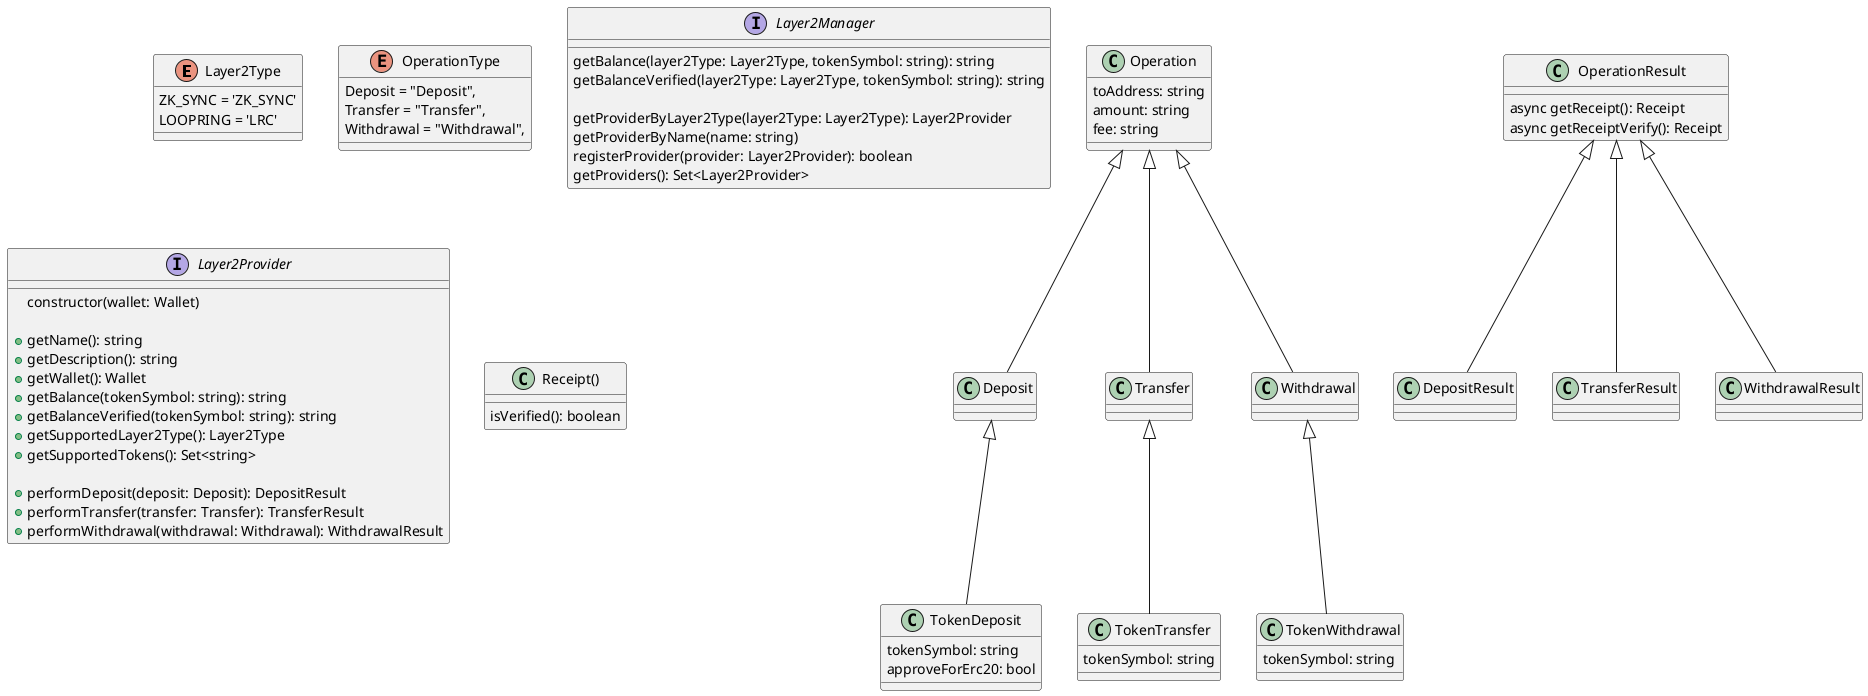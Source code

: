 @startuml covid sos datamodel

enum Layer2Type {
  ZK_SYNC = 'ZK_SYNC'
  LOOPRING = 'LRC'
}

enum OperationType {
  Deposit = "Deposit",
  Transfer = "Transfer",
  Withdrawal = "Withdrawal",
}

class Operation {
  toAddress: string
  amount: string
  fee: string
}

class Deposit {
}
Operation <|-- Deposit
class TokenDeposit {
  tokenSymbol: string
  approveForErc20: bool
}
Deposit <|-- TokenDeposit

class Transfer {
}
Operation <|-- Transfer
class TokenTransfer {
  tokenSymbol: string
}
Transfer <|-- TokenTransfer

class Withdrawal {
}
Operation <|-- Withdrawal
class TokenWithdrawal {
  tokenSymbol: string
}
Withdrawal <|-- TokenWithdrawal


interface Layer2Manager {
  getBalance(layer2Type: Layer2Type, tokenSymbol: string): string
  getBalanceVerified(layer2Type: Layer2Type, tokenSymbol: string): string

  getProviderByLayer2Type(layer2Type: Layer2Type): Layer2Provider
  getProviderByName(name: string)
  registerProvider(provider: Layer2Provider): boolean
  getProviders(): Set<Layer2Provider>
}

interface Layer2Provider {
  constructor(wallet: Wallet)

  + getName(): string
  + getDescription(): string
  + getWallet(): Wallet
  + getBalance(tokenSymbol: string): string
  + getBalanceVerified(tokenSymbol: string): string
  + getSupportedLayer2Type(): Layer2Type
  + getSupportedTokens(): Set<string>

  + performDeposit(deposit: Deposit): DepositResult
  + performTransfer(transfer: Transfer): TransferResult
  + performWithdrawal(withdrawal: Withdrawal): WithdrawalResult
}

class OperationResult {
  async getReceipt(): Receipt
  async getReceiptVerify(): Receipt
}

class DepositResult {
}
OperationResult <|-- DepositResult

class TransferResult {
}
OperationResult <|-- TransferResult

class WithdrawalResult {
}
OperationResult <|-- WithdrawalResult

class Receipt() {
  isVerified(): boolean
}

@enduml
